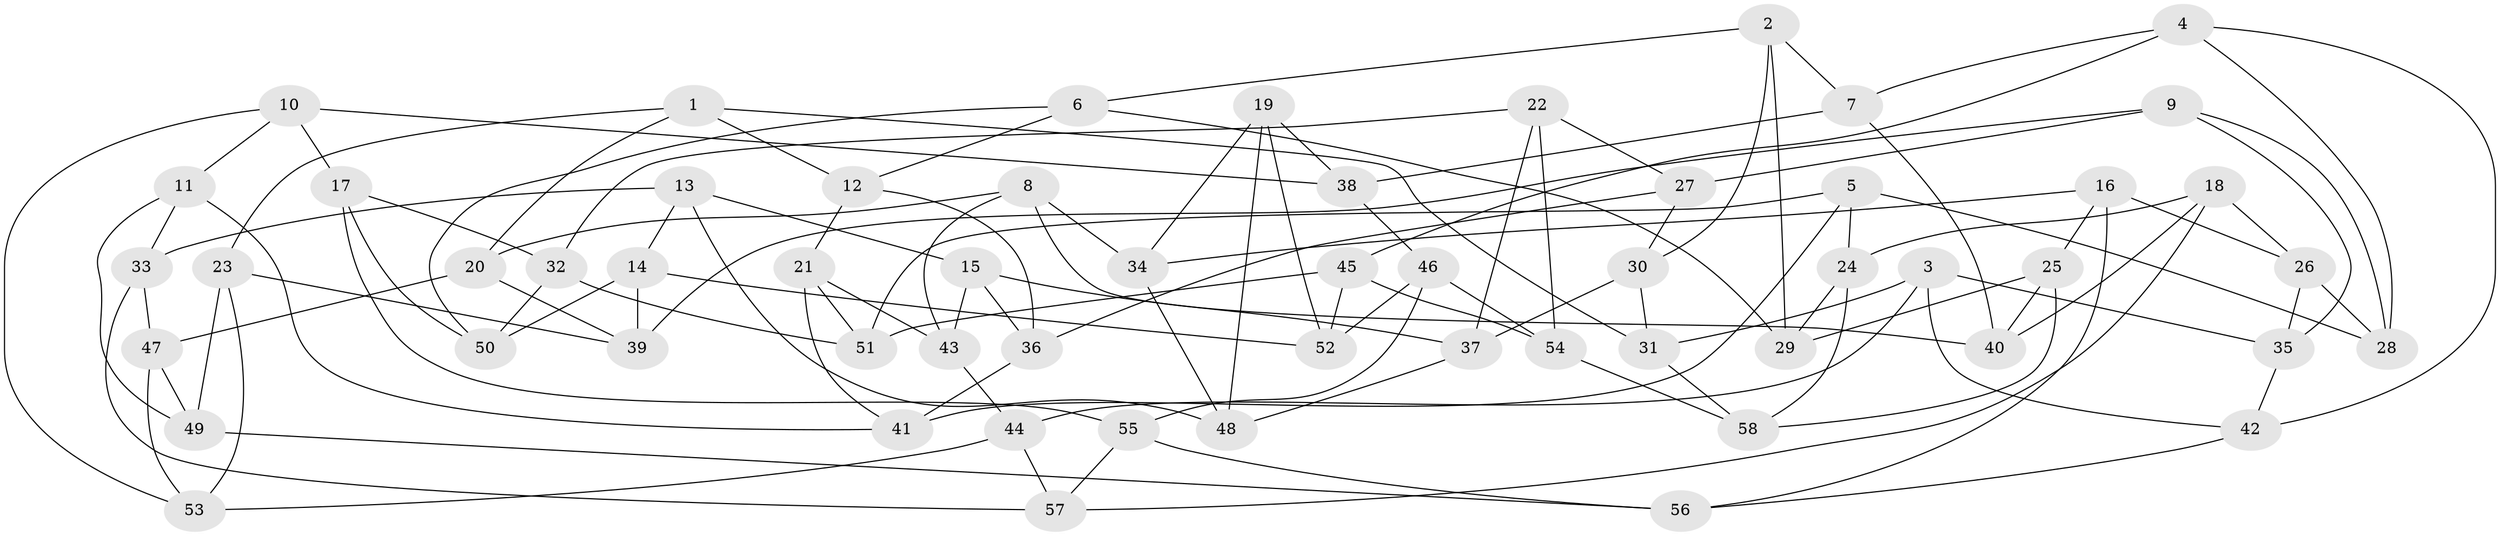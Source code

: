 // Generated by graph-tools (version 1.1) at 2025/26/03/09/25 03:26:54]
// undirected, 58 vertices, 116 edges
graph export_dot {
graph [start="1"]
  node [color=gray90,style=filled];
  1;
  2;
  3;
  4;
  5;
  6;
  7;
  8;
  9;
  10;
  11;
  12;
  13;
  14;
  15;
  16;
  17;
  18;
  19;
  20;
  21;
  22;
  23;
  24;
  25;
  26;
  27;
  28;
  29;
  30;
  31;
  32;
  33;
  34;
  35;
  36;
  37;
  38;
  39;
  40;
  41;
  42;
  43;
  44;
  45;
  46;
  47;
  48;
  49;
  50;
  51;
  52;
  53;
  54;
  55;
  56;
  57;
  58;
  1 -- 20;
  1 -- 12;
  1 -- 31;
  1 -- 23;
  2 -- 30;
  2 -- 29;
  2 -- 7;
  2 -- 6;
  3 -- 42;
  3 -- 44;
  3 -- 35;
  3 -- 31;
  4 -- 45;
  4 -- 42;
  4 -- 28;
  4 -- 7;
  5 -- 51;
  5 -- 24;
  5 -- 28;
  5 -- 41;
  6 -- 12;
  6 -- 29;
  6 -- 50;
  7 -- 38;
  7 -- 40;
  8 -- 34;
  8 -- 40;
  8 -- 43;
  8 -- 20;
  9 -- 39;
  9 -- 35;
  9 -- 27;
  9 -- 28;
  10 -- 11;
  10 -- 17;
  10 -- 38;
  10 -- 53;
  11 -- 41;
  11 -- 33;
  11 -- 49;
  12 -- 36;
  12 -- 21;
  13 -- 48;
  13 -- 33;
  13 -- 14;
  13 -- 15;
  14 -- 52;
  14 -- 50;
  14 -- 39;
  15 -- 37;
  15 -- 43;
  15 -- 36;
  16 -- 56;
  16 -- 25;
  16 -- 26;
  16 -- 34;
  17 -- 32;
  17 -- 55;
  17 -- 50;
  18 -- 24;
  18 -- 26;
  18 -- 57;
  18 -- 40;
  19 -- 48;
  19 -- 52;
  19 -- 34;
  19 -- 38;
  20 -- 39;
  20 -- 47;
  21 -- 51;
  21 -- 43;
  21 -- 41;
  22 -- 27;
  22 -- 54;
  22 -- 37;
  22 -- 32;
  23 -- 53;
  23 -- 39;
  23 -- 49;
  24 -- 29;
  24 -- 58;
  25 -- 58;
  25 -- 40;
  25 -- 29;
  26 -- 28;
  26 -- 35;
  27 -- 36;
  27 -- 30;
  30 -- 37;
  30 -- 31;
  31 -- 58;
  32 -- 51;
  32 -- 50;
  33 -- 57;
  33 -- 47;
  34 -- 48;
  35 -- 42;
  36 -- 41;
  37 -- 48;
  38 -- 46;
  42 -- 56;
  43 -- 44;
  44 -- 57;
  44 -- 53;
  45 -- 52;
  45 -- 54;
  45 -- 51;
  46 -- 52;
  46 -- 55;
  46 -- 54;
  47 -- 53;
  47 -- 49;
  49 -- 56;
  54 -- 58;
  55 -- 57;
  55 -- 56;
}
